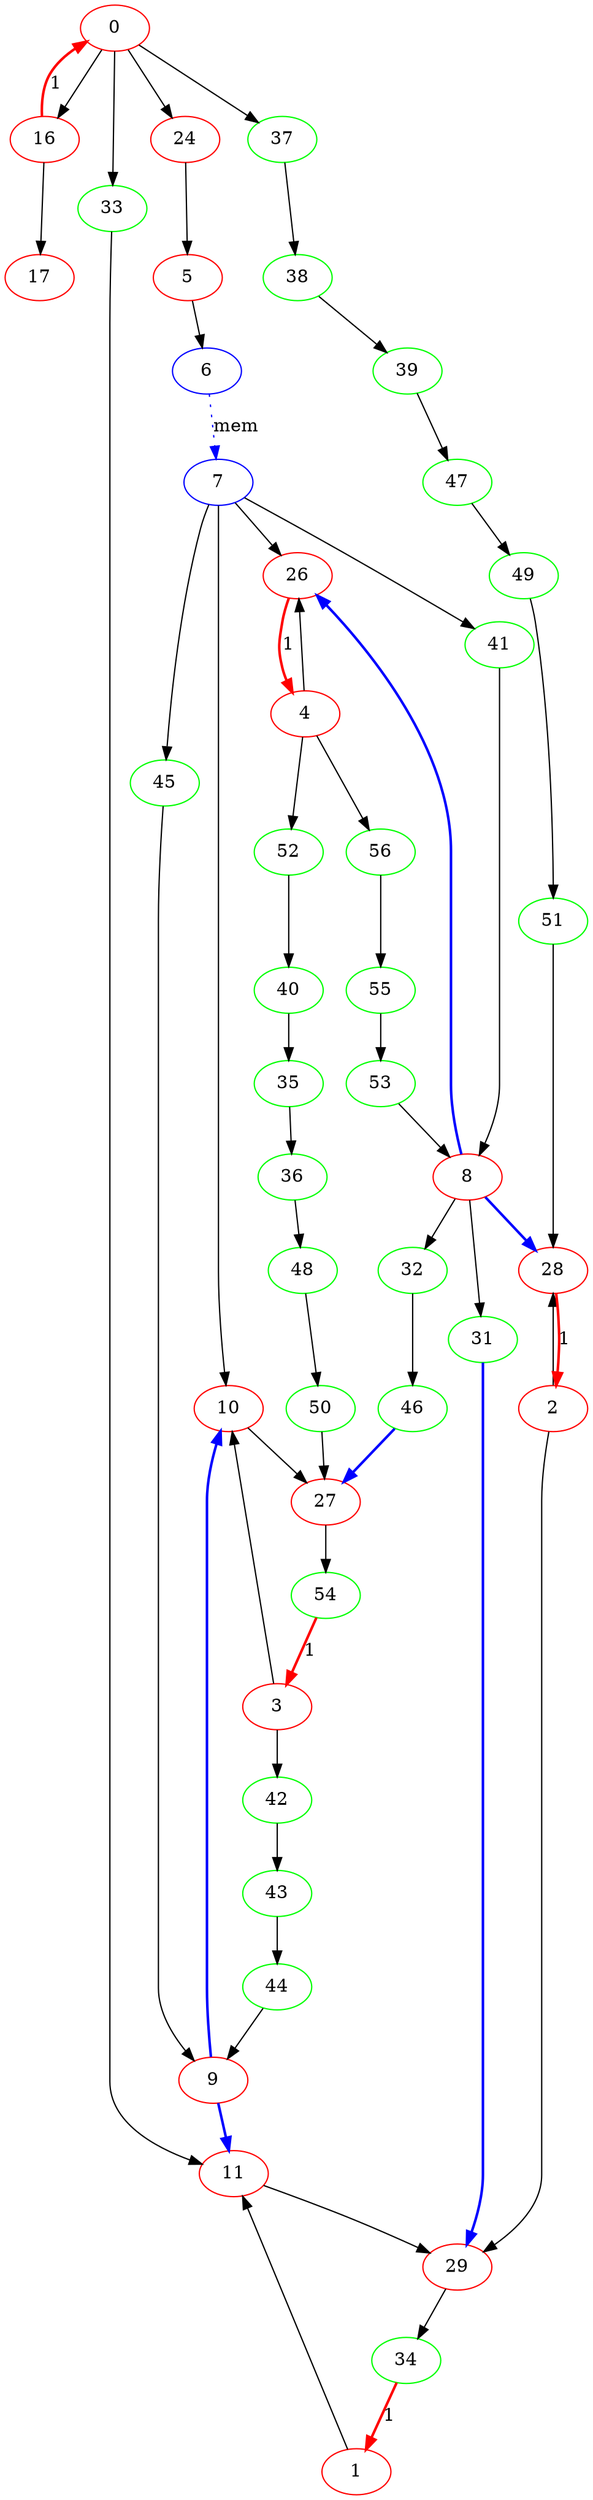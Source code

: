 digraph LoadConst { 
{
0 [color=red ];

1 [color=red ];

2 [color=red ];

3 [color=red ];

4 [color=red ];

5 [color=red ];

6 [color=blue ];

7 [color=blue ];

8 [color=red ];

9 [color=red ];

10 [color=red ];

11 [color=red ];

16 [color=red ];

17 [color=red ];

24 [color=red ];

26 [color=red ];

27 [color=red ];

28 [color=red ];

29 [color=red ];

31 [color=green ];

32 [color=green ];

33 [color=green ];

34 [color=green ];

35 [color=green ];

36 [color=green ];

37 [color=green ];

38 [color=green ];

39 [color=green ];

40 [color=green ];

41 [color=green ];

42 [color=green ];

43 [color=green ];

44 [color=green ];

45 [color=green ];

46 [color=green ];

47 [color=green ];

48 [color=green ];

49 [color=green ];

50 [color=green ];

51 [color=green ];

52 [color=green ];

53 [color=green ];

54 [color=green ];

55 [color=green ];

56 [color=green ];
6 -> 7 [style=dotted, color=blue, label= mem] 
16 -> 0 [style=bold, color=red, label=1] 
0 -> 24
24 -> 5
5 -> 6
9 -> 10 [style=bold, color=blue ]
7 -> 10
3 -> 10
9 -> 11 [style=bold, color=blue ]
1 -> 11
7 -> 26
4 -> 26
8 -> 26 [style=bold, color=blue ]
26 -> 4 [style=bold, color=red, label=1] 
10 -> 27
2 -> 28
8 -> 28 [style=bold, color=blue ]
28 -> 2 [style=bold, color=red, label=1] 
11 -> 29
2 -> 29
0 -> 16
16 -> 17
8 -> 31
31 -> 29 [style=bold, color=blue ]
8 -> 32
0 -> 33
33 -> 11
29 -> 34
34 -> 1 [style=bold, color=red, label=1] 
35 -> 36
0 -> 37
37 -> 38
38 -> 39
40 -> 35
7 -> 41
41 -> 8
3 -> 42
42 -> 43
43 -> 44
44 -> 9
7 -> 45
45 -> 9
32 -> 46
46 -> 27 [style=bold, color=blue ]
39 -> 47
36 -> 48
47 -> 49
48 -> 50
50 -> 27
49 -> 51
51 -> 28
4 -> 52
52 -> 40
53 -> 8
27 -> 54
54 -> 3 [style=bold, color=red, label=1] 
55 -> 53
4 -> 56
56 -> 55

}

}